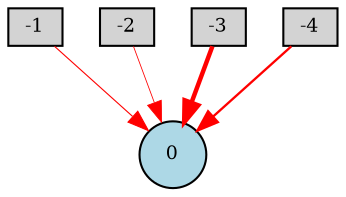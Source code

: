 digraph {
	node [fontsize=9 height=0.2 shape=circle width=0.2]
	-1 [fillcolor=lightgray shape=box style=filled]
	-2 [fillcolor=lightgray shape=box style=filled]
	-3 [fillcolor=lightgray shape=box style=filled]
	-4 [fillcolor=lightgray shape=box style=filled]
	0 [fillcolor=lightblue style=filled]
	-1 -> 0 [color=red penwidth=0.5311083665382619 style=solid]
	-2 -> 0 [color=red penwidth=0.3947008876005784 style=solid]
	-3 -> 0 [color=red penwidth=2.146788391624949 style=solid]
	-4 -> 0 [color=red penwidth=1.1109202420427267 style=solid]
}
